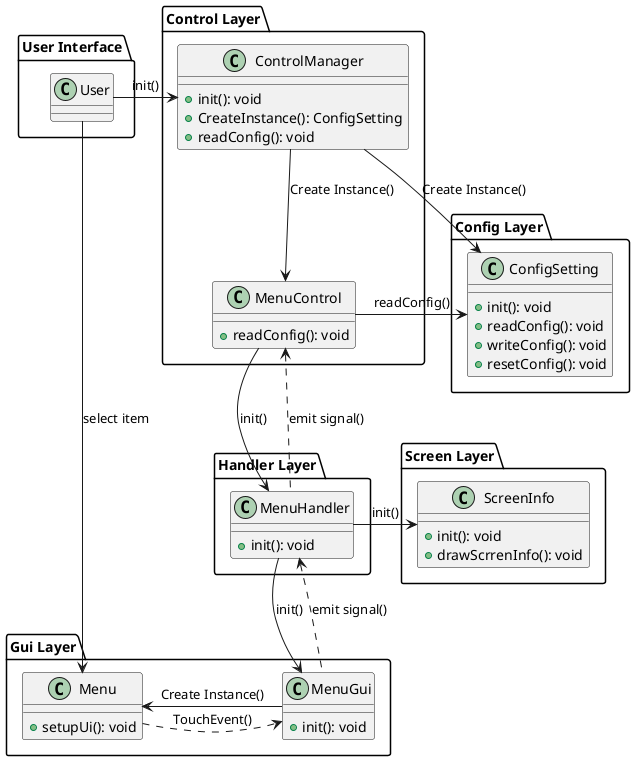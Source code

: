 @startuml

' Package Definitions
package "User Interface" {
    class User
}

package "Control Layer" {
    class ControlManager {
        +init(): void
        +CreateInstance(): ConfigSetting
        +readConfig(): void
    }

    class MenuControl {
        +readConfig(): void
    }
}

package "Handler Layer" {
    class MenuHandler {
        +init(): void
    }
}

package "Gui Layer" {
    class MenuGui {
        +init(): void
    }
    class Menu {
        +setupUi(): void
    }
}

package "Screen Layer" {
    class ScreenInfo {
        +init(): void
        +drawScrrenInfo(): void
    }
}

package "Config Layer" {
    class ConfigSetting {
        +init(): void
        +readConfig(): void
        +writeConfig(): void
        +resetConfig(): void
    }
}

' Relationships
User -> ControlManager : init()
User -> Menu : select item

ControlManager -> ConfigSetting : Create Instance()
ControlManager --> MenuControl : Create Instance()

MenuControl -> ConfigSetting : readConfig()
MenuControl --> MenuHandler : init()
MenuControl <.. MenuHandler : emit signal()

MenuHandler --> MenuGui : init()
MenuHandler <.. MenuGui : emit signal()
MenuHandler -> ScreenInfo : init()

Menu <- MenuGui : Create Instance()
Menu ..> MenuGui : TouchEvent()

' ConfigSetting Methods
' ConfigSetting : +init(): void
' ConfigSetting : +configFileOpen(): void
' ConfigSetting : +resetConfig(): void
' ConfigSetting : +readConfig(): void
' ConfigSetting : +threadStart(): void

@enduml